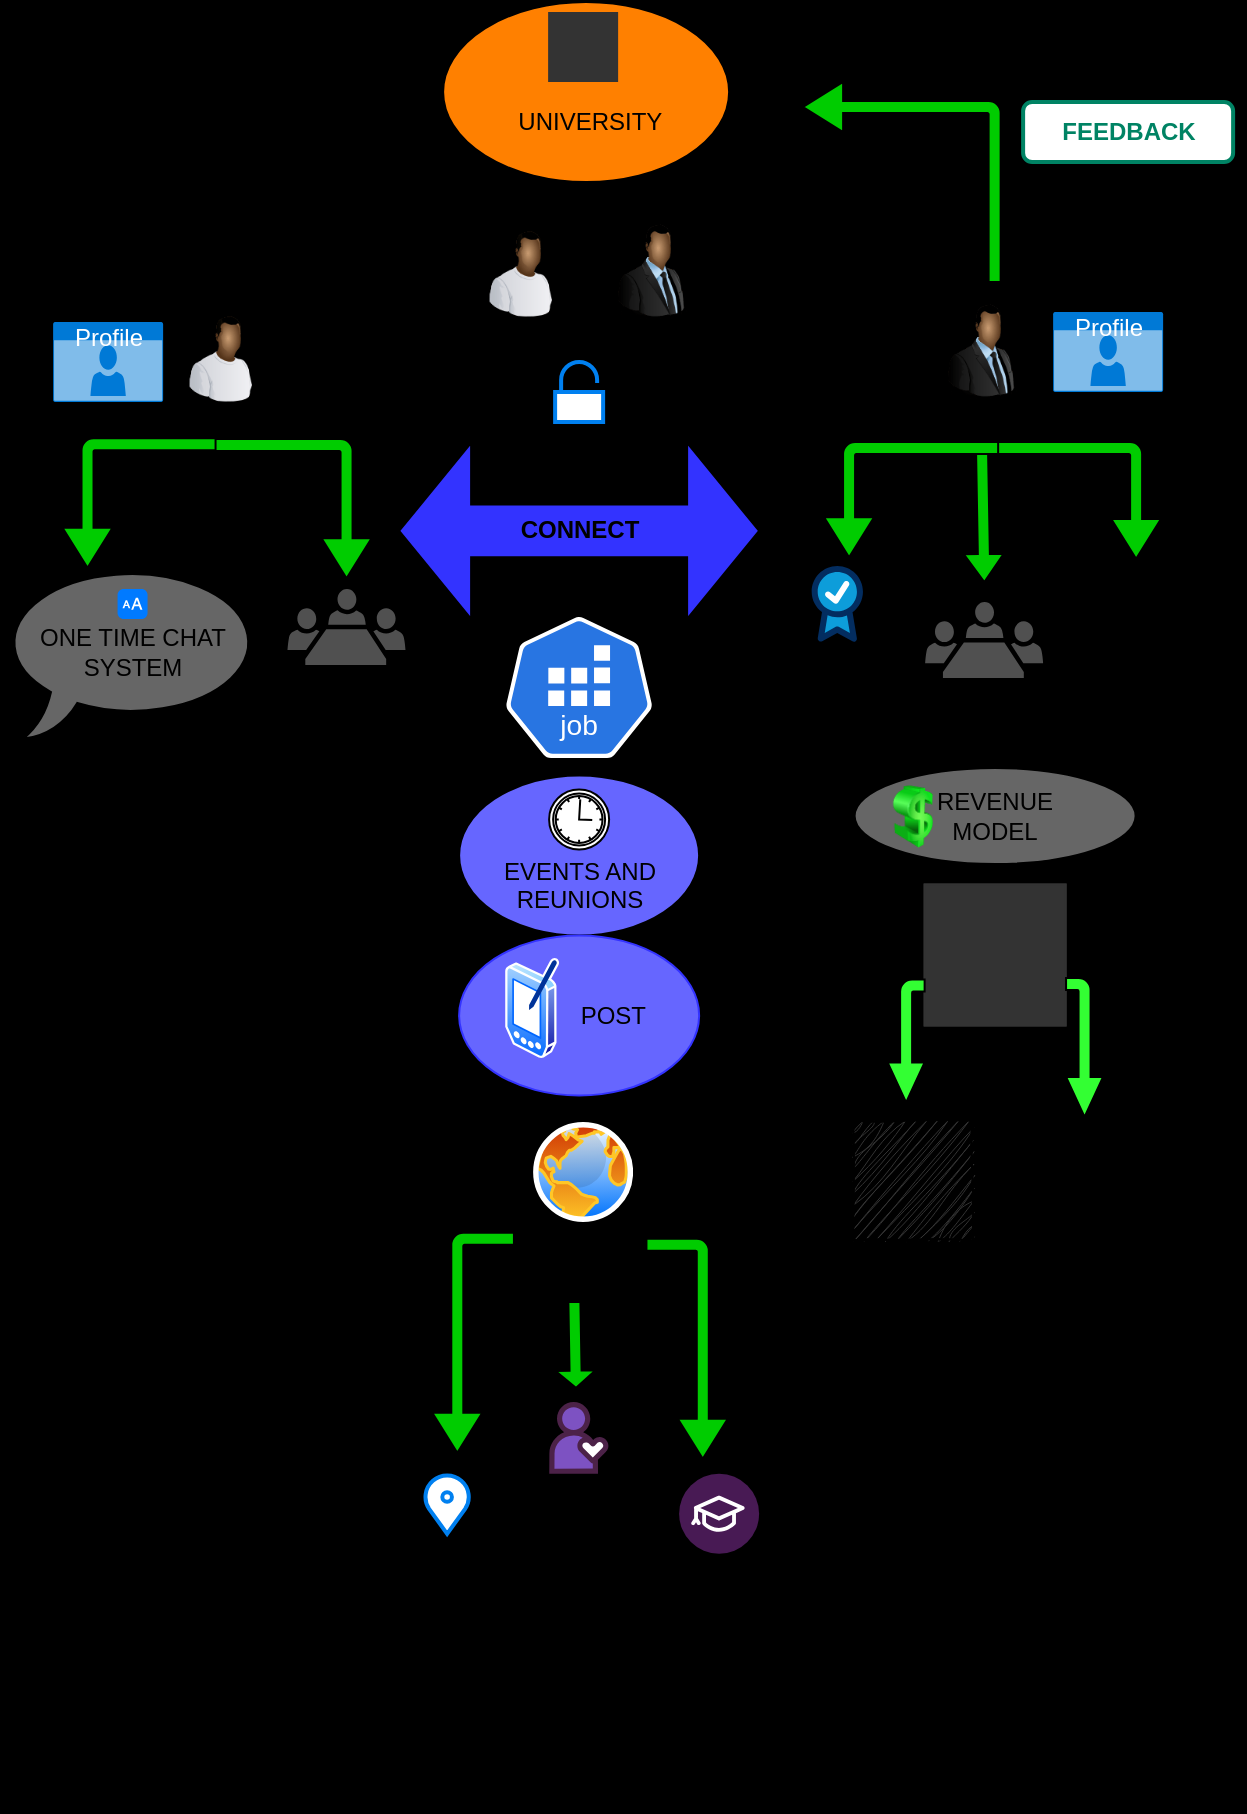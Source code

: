 <mxfile version="24.7.12">
  <diagram name="Page-1" id="2a19thuYVD6KIKSAlmyX">
    <mxGraphModel dx="1764" dy="1036" grid="1" gridSize="10" guides="1" tooltips="1" connect="1" arrows="1" fold="1" page="1" pageScale="1" pageWidth="850" pageHeight="1100" background="#000000" math="0" shadow="0">
      <root>
        <mxCell id="0" />
        <mxCell id="1" parent="0" />
        <mxCell id="e3WXoAi0lVYZwH6KxabU-30" value="" style="image;html=1;image=img/lib/clip_art/people/Suit_Man_Black_128x128.png;fillOpacity=100;" vertex="1" parent="1">
          <mxGeometry x="400.56" y="208" width="50" height="50" as="geometry" />
        </mxCell>
        <mxCell id="e3WXoAi0lVYZwH6KxabU-31" value="" style="endArrow=none;html=1;rounded=0;" edge="1" parent="1">
          <mxGeometry width="50" height="50" relative="1" as="geometry">
            <mxPoint x="380.56" y="268" as="sourcePoint" />
            <mxPoint x="410.56" y="198" as="targetPoint" />
          </mxGeometry>
        </mxCell>
        <mxCell id="e3WXoAi0lVYZwH6KxabU-32" value="" style="image;html=1;image=img/lib/clip_art/people/Worker_Black_128x128.png" vertex="1" parent="1">
          <mxGeometry x="330.56" y="208" width="60" height="50" as="geometry" />
        </mxCell>
        <mxCell id="e3WXoAi0lVYZwH6KxabU-33" value="" style="html=1;verticalLabelPosition=bottom;align=center;labelBackgroundColor=#ffffff;verticalAlign=top;strokeWidth=2;strokeColor=#0080F0;shadow=0;dashed=0;shape=mxgraph.ios7.icons.unlocked;" vertex="1" parent="1">
          <mxGeometry x="376.56" y="278" width="24" height="30" as="geometry" />
        </mxCell>
        <mxCell id="e3WXoAi0lVYZwH6KxabU-34" value="" style="shape=singleArrow;direction=north;whiteSpace=wrap;html=1;rotation=-181;fillColor=#00CC00;" vertex="1" parent="1">
          <mxGeometry x="580.56" y="318" width="20" height="70" as="geometry" />
        </mxCell>
        <mxCell id="e3WXoAi0lVYZwH6KxabU-35" value="" style="shape=crossbar;whiteSpace=wrap;html=1;rounded=1;direction=south;" vertex="1" parent="1">
          <mxGeometry x="378.56" y="318" width="20" height="340" as="geometry" />
        </mxCell>
        <mxCell id="e3WXoAi0lVYZwH6KxabU-36" value="&lt;b&gt;CONNECT&lt;/b&gt;" style="shape=doubleArrow;whiteSpace=wrap;html=1;fillColor=#3333FF;" vertex="1" parent="1">
          <mxGeometry x="298.56" y="318.47" width="180" height="88" as="geometry" />
        </mxCell>
        <mxCell id="e3WXoAi0lVYZwH6KxabU-37" value="" style="image;html=1;image=img/lib/clip_art/people/Suit_Man_Black_128x128.png;fillOpacity=100;" vertex="1" parent="1">
          <mxGeometry x="565.56" y="248" width="50" height="50" as="geometry" />
        </mxCell>
        <mxCell id="e3WXoAi0lVYZwH6KxabU-38" value="" style="image;html=1;image=img/lib/clip_art/people/Worker_Black_128x128.png" vertex="1" parent="1">
          <mxGeometry x="180.56" y="250.5" width="60" height="50" as="geometry" />
        </mxCell>
        <mxCell id="e3WXoAi0lVYZwH6KxabU-39" value="Profile" style="html=1;whiteSpace=wrap;strokeColor=none;fillColor=#0079D6;labelPosition=center;verticalLabelPosition=middle;verticalAlign=top;align=center;fontSize=12;outlineConnect=0;spacingTop=-6;fontColor=#FFFFFF;sketch=0;shape=mxgraph.sitemap.profile;" vertex="1" parent="1">
          <mxGeometry x="125.56" y="258" width="55" height="40" as="geometry" />
        </mxCell>
        <mxCell id="e3WXoAi0lVYZwH6KxabU-40" value="" style="html=1;shadow=0;dashed=0;align=center;verticalAlign=middle;shape=mxgraph.arrows2.bendArrow;dy=3;dx=20;notch=0;arrowHead=25;rounded=1;rotation=90;fillColor=#00CC00;" vertex="1" parent="1">
          <mxGeometry x="582.59" y="279.47" width="58.44" height="135.5" as="geometry" />
        </mxCell>
        <mxCell id="e3WXoAi0lVYZwH6KxabU-41" value="" style="shape=image;html=1;verticalAlign=top;verticalLabelPosition=bottom;labelBackgroundColor=#ffffff;imageAspect=0;aspect=fixed;image=https://cdn4.iconfinder.com/data/icons/money-and-currency-10/32/Donation-128.png" vertex="1" parent="1">
          <mxGeometry x="641.37" y="380.0" width="48" height="48" as="geometry" />
        </mxCell>
        <mxCell id="e3WXoAi0lVYZwH6KxabU-42" value="" style="html=1;shadow=0;dashed=0;align=center;verticalAlign=middle;shape=mxgraph.arrows2.bendArrow;dy=3;dx=20;notch=0;arrowHead=25;rounded=1;rotation=90;flipH=0;flipV=1;fillColor=#00CC00;" vertex="1" parent="1">
          <mxGeometry x="525.72" y="303.31" width="57.66" height="87.03" as="geometry" />
        </mxCell>
        <mxCell id="e3WXoAi0lVYZwH6KxabU-43" value="" style="verticalLabelPosition=bottom;aspect=fixed;html=1;shape=mxgraph.salesforce.success;" vertex="1" parent="1">
          <mxGeometry x="504.76" y="380" width="25.8" height="37.94" as="geometry" />
        </mxCell>
        <mxCell id="e3WXoAi0lVYZwH6KxabU-44" value="Profile" style="html=1;whiteSpace=wrap;strokeColor=none;fillColor=#0079D6;labelPosition=center;verticalLabelPosition=middle;verticalAlign=top;align=center;fontSize=12;outlineConnect=0;spacingTop=-6;fontColor=#FFFFFF;sketch=0;shape=mxgraph.sitemap.profile;" vertex="1" parent="1">
          <mxGeometry x="625.56" y="253" width="55" height="40" as="geometry" />
        </mxCell>
        <mxCell id="e3WXoAi0lVYZwH6KxabU-45" value="" style="sketch=0;pointerEvents=1;shadow=0;dashed=0;html=1;strokeColor=none;fillColor=#505050;labelPosition=center;verticalLabelPosition=bottom;verticalAlign=top;outlineConnect=0;align=center;shape=mxgraph.office.users.meeting;" vertex="1" parent="1">
          <mxGeometry x="561.56" y="398" width="59" height="38" as="geometry" />
        </mxCell>
        <mxCell id="e3WXoAi0lVYZwH6KxabU-46" value="WEBINAR" style="text;html=1;align=center;verticalAlign=middle;resizable=0;points=[];autosize=1;strokeColor=none;fillColor=none;" vertex="1" parent="1">
          <mxGeometry x="551.06" y="436" width="80" height="30" as="geometry" />
        </mxCell>
        <mxCell id="e3WXoAi0lVYZwH6KxabU-47" value="SUCCESS STORY" style="text;html=1;align=center;verticalAlign=middle;resizable=0;points=[];autosize=1;strokeColor=none;fillColor=none;" vertex="1" parent="1">
          <mxGeometry x="431.56" y="420" width="130" height="30" as="geometry" />
        </mxCell>
        <mxCell id="e3WXoAi0lVYZwH6KxabU-48" value="DONATION" style="text;html=1;align=center;verticalAlign=middle;resizable=0;points=[];autosize=1;strokeColor=none;fillColor=none;" vertex="1" parent="1">
          <mxGeometry x="631.06" y="420" width="90" height="30" as="geometry" />
        </mxCell>
        <mxCell id="e3WXoAi0lVYZwH6KxabU-49" value="&lt;div&gt;&lt;br&gt;&lt;/div&gt;&lt;div&gt;&lt;br&gt;&lt;/div&gt;&lt;div&gt;&amp;nbsp;UNIVERSITY&lt;/div&gt;" style="ellipse;whiteSpace=wrap;html=1;fillColor=#FF8000;" vertex="1" parent="1">
          <mxGeometry x="320.56" y="98" width="143" height="90" as="geometry" />
        </mxCell>
        <mxCell id="e3WXoAi0lVYZwH6KxabU-50" value="" style="html=1;shadow=0;dashed=0;align=center;verticalAlign=middle;shape=mxgraph.arrows2.bendArrow;dy=3;dx=20;notch=0;arrowHead=25;rounded=1;rotation=0;flipH=1;fillColor=#00CC00;" vertex="1" parent="1">
          <mxGeometry x="500.56" y="138" width="98.75" height="100" as="geometry" />
        </mxCell>
        <mxCell id="e3WXoAi0lVYZwH6KxabU-51" value="FEEDBACK" style="dashed=0;html=1;rounded=1;strokeColor=#008364;fontSize=12;align=center;fontStyle=1;strokeWidth=2;fontColor=#008364" vertex="1" parent="1">
          <mxGeometry x="610.56" y="148" width="105" height="30" as="geometry" />
        </mxCell>
        <mxCell id="e3WXoAi0lVYZwH6KxabU-52" value="&lt;br&gt;&lt;div&gt;&lt;br&gt;&lt;/div&gt;&lt;div&gt;EVENTS AND REUNIONS&lt;/div&gt;" style="ellipse;whiteSpace=wrap;html=1;fillColor=#6666FF;" vertex="1" parent="1">
          <mxGeometry x="328.56" y="484.75" width="120" height="80" as="geometry" />
        </mxCell>
        <mxCell id="e3WXoAi0lVYZwH6KxabU-53" value="&amp;nbsp;&amp;nbsp;&amp;nbsp;&amp;nbsp;&amp;nbsp;&amp;nbsp;&amp;nbsp;&amp;nbsp;&amp;nbsp; POST" style="ellipse;whiteSpace=wrap;html=1;strokeColor=#3333FF;fillColor=#6666FF;" vertex="1" parent="1">
          <mxGeometry x="328.56" y="564.75" width="120" height="80" as="geometry" />
        </mxCell>
        <mxCell id="e3WXoAi0lVYZwH6KxabU-54" value="YEAR" style="text;html=1;align=center;verticalAlign=middle;resizable=0;points=[];autosize=1;strokeColor=none;fillColor=none;" vertex="1" parent="1">
          <mxGeometry x="428.56" y="873.9" width="60" height="30" as="geometry" />
        </mxCell>
        <mxCell id="e3WXoAi0lVYZwH6KxabU-55" value="" style="aspect=fixed;sketch=0;html=1;dashed=0;whitespace=wrap;verticalLabelPosition=bottom;verticalAlign=top;fillColor=#2875E2;strokeColor=#ffffff;points=[[0.005,0.63,0],[0.1,0.2,0],[0.9,0.2,0],[0.5,0,0],[0.995,0.63,0],[0.72,0.99,0],[0.5,1,0],[0.28,0.99,0]];shape=mxgraph.kubernetes.icon2;kubernetesLabel=1;prIcon=job" vertex="1" parent="1">
          <mxGeometry x="351.84" y="405.5" width="73.44" height="70.5" as="geometry" />
        </mxCell>
        <mxCell id="e3WXoAi0lVYZwH6KxabU-56" value="" style="image;aspect=fixed;perimeter=ellipsePerimeter;html=1;align=center;shadow=0;dashed=0;spacingTop=3;image=img/lib/active_directory/pda.svg;" vertex="1" parent="1">
          <mxGeometry x="351.56" y="576" width="27" height="50" as="geometry" />
        </mxCell>
        <mxCell id="e3WXoAi0lVYZwH6KxabU-57" value="" style="html=1;shadow=0;dashed=0;align=center;verticalAlign=middle;shape=mxgraph.arrows2.bendArrow;dy=3;dx=20;notch=0;arrowHead=25;rounded=1;rotation=90;flipH=0;flipV=1;fillColor=#00CC00;" vertex="1" parent="1">
          <mxGeometry x="280.56" y="748" width="110" height="40.81" as="geometry" />
        </mxCell>
        <mxCell id="e3WXoAi0lVYZwH6KxabU-58" value="" style="shape=singleArrow;direction=north;whiteSpace=wrap;html=1;rotation=-181;fillColor=#00CC00;" vertex="1" parent="1">
          <mxGeometry x="376.56" y="748" width="20" height="42.94" as="geometry" />
        </mxCell>
        <mxCell id="e3WXoAi0lVYZwH6KxabU-59" value="" style="html=1;shadow=0;dashed=0;align=center;verticalAlign=middle;shape=mxgraph.arrows2.bendArrow;dy=3;dx=20;notch=0;arrowHead=25;rounded=1;rotation=90;fillColor=#00CC00;" vertex="1" parent="1">
          <mxGeometry x="387.56" y="751" width="110" height="40.66" as="geometry" />
        </mxCell>
        <mxCell id="e3WXoAi0lVYZwH6KxabU-60" value="" style="html=1;verticalLabelPosition=bottom;align=center;labelBackgroundColor=#ffffff;verticalAlign=top;strokeWidth=2;strokeColor=#0080F0;shadow=0;dashed=0;shape=mxgraph.ios7.icons.location;" vertex="1" parent="1">
          <mxGeometry x="310.56" y="833.9" width="24" height="30" as="geometry" />
        </mxCell>
        <mxCell id="e3WXoAi0lVYZwH6KxabU-61" value="" style="image;aspect=fixed;perimeter=ellipsePerimeter;html=1;align=center;shadow=0;dashed=0;spacingTop=3;image=img/lib/active_directory/internet_globe.svg;" vertex="1" parent="1">
          <mxGeometry x="365.56" y="658" width="50" height="50" as="geometry" />
        </mxCell>
        <mxCell id="e3WXoAi0lVYZwH6KxabU-62" value="&lt;div&gt;ALUMNI&lt;/div&gt;&lt;div&gt;&amp;nbsp;SUGGESTION&lt;/div&gt;" style="text;html=1;align=center;verticalAlign=middle;resizable=0;points=[];autosize=1;strokeColor=none;fillColor=none;" vertex="1" parent="1">
          <mxGeometry x="333.56" y="708" width="110" height="40" as="geometry" />
        </mxCell>
        <mxCell id="e3WXoAi0lVYZwH6KxabU-63" value="" style="verticalLabelPosition=bottom;aspect=fixed;html=1;shape=mxgraph.salesforce.philantrophy;" vertex="1" parent="1">
          <mxGeometry x="373.56" y="798" width="29.8" height="35.9" as="geometry" />
        </mxCell>
        <mxCell id="e3WXoAi0lVYZwH6KxabU-64" value="LOCATION" style="text;html=1;align=center;verticalAlign=middle;resizable=0;points=[];autosize=1;strokeColor=none;fillColor=none;" vertex="1" parent="1">
          <mxGeometry x="282.56" y="868" width="80" height="30" as="geometry" />
        </mxCell>
        <mxCell id="e3WXoAi0lVYZwH6KxabU-65" value="INTEREST" style="text;html=1;align=center;verticalAlign=middle;resizable=0;points=[];autosize=1;strokeColor=none;fillColor=none;" vertex="1" parent="1">
          <mxGeometry x="346.56" y="838.9" width="80" height="30" as="geometry" />
        </mxCell>
        <mxCell id="e3WXoAi0lVYZwH6KxabU-66" value="" style="verticalLabelPosition=bottom;aspect=fixed;html=1;shape=mxgraph.salesforce.education2;" vertex="1" parent="1">
          <mxGeometry x="438.56" y="833.9" width="40" height="40" as="geometry" />
        </mxCell>
        <mxCell id="e3WXoAi0lVYZwH6KxabU-67" value="" style="points=[[0.145,0.145,0],[0.5,0,0],[0.855,0.145,0],[1,0.5,0],[0.855,0.855,0],[0.5,1,0],[0.145,0.855,0],[0,0.5,0]];shape=mxgraph.bpmn.event;html=1;verticalLabelPosition=bottom;labelBackgroundColor=#ffffff;verticalAlign=top;align=center;perimeter=ellipsePerimeter;outlineConnect=0;aspect=fixed;outline=catching;symbol=timer;" vertex="1" parent="1">
          <mxGeometry x="373.56" y="491.75" width="30" height="30" as="geometry" />
        </mxCell>
        <mxCell id="e3WXoAi0lVYZwH6KxabU-68" value="" style="sketch=0;pointerEvents=1;shadow=0;dashed=0;html=1;strokeColor=none;fillColor=#505050;labelPosition=center;verticalLabelPosition=bottom;verticalAlign=top;outlineConnect=0;align=center;shape=mxgraph.office.users.meeting;" vertex="1" parent="1">
          <mxGeometry x="242.74" y="391.47" width="59" height="38" as="geometry" />
        </mxCell>
        <mxCell id="e3WXoAi0lVYZwH6KxabU-69" value="&lt;div&gt;ATTEND &lt;br&gt;&lt;/div&gt;&lt;div&gt;WEBINAR&lt;br&gt;&lt;/div&gt;" style="text;html=1;align=center;verticalAlign=middle;resizable=0;points=[];autosize=1;strokeColor=none;fillColor=none;" vertex="1" parent="1">
          <mxGeometry x="232.24" y="441" width="80" height="40" as="geometry" />
        </mxCell>
        <mxCell id="e3WXoAi0lVYZwH6KxabU-70" value="" style="html=1;shadow=0;dashed=0;align=center;verticalAlign=middle;shape=mxgraph.arrows2.bendArrow;dy=3;dx=20;notch=0;arrowHead=25;rounded=1;rotation=90;flipH=0;flipV=1;fillColor=#00CC00;" vertex="1" parent="1">
          <mxGeometry x="138.66" y="307.73" width="64.75" height="81.55" as="geometry" />
        </mxCell>
        <mxCell id="e3WXoAi0lVYZwH6KxabU-71" value="&lt;div&gt;ONE TIME CHAT&lt;/div&gt;&lt;div&gt;SYSTEM&lt;br&gt;&lt;/div&gt;" style="whiteSpace=wrap;html=1;shape=mxgraph.basic.oval_callout;fillColor=#666666;" vertex="1" parent="1">
          <mxGeometry x="100" y="380" width="130.56" height="86.25" as="geometry" />
        </mxCell>
        <mxCell id="e3WXoAi0lVYZwH6KxabU-72" value="" style="shape=image;verticalAlign=top;verticalLabelPosition=bottom;labelBackgroundColor=#ffffff;imageAspect=0;aspect=fixed;image=https://cdn4.iconfinder.com/data/icons/aiga-symbol-signs/441/aiga_cashier-128.png;imageBackground=#333333;imageBorder=#333333;shadow=1;" vertex="1" parent="1">
          <mxGeometry x="561.31" y="539.25" width="70.5" height="70.5" as="geometry" />
        </mxCell>
        <mxCell id="e3WXoAi0lVYZwH6KxabU-74" value="" style="html=1;shadow=0;dashed=0;align=center;verticalAlign=middle;shape=mxgraph.arrows2.bendArrow;dy=3;dx=20;notch=0;arrowHead=25;rounded=1;rotation=90;flipH=0;flipV=1;fillColor=#33FF33;" vertex="1" parent="1">
          <mxGeometry x="521.34" y="608.22" width="61.44" height="18.5" as="geometry" />
        </mxCell>
        <mxCell id="e3WXoAi0lVYZwH6KxabU-75" value="" style="shape=image;html=1;verticalAlign=top;verticalLabelPosition=bottom;labelBackgroundColor=#ffffff;imageAspect=0;aspect=fixed;image=https://cdn2.iconfinder.com/data/icons/seo-web-1-filled-outline/64/video_ads-advertisement-video_marketing-128.png;imageBorder=default;shadow=1;sketch=1;curveFitting=1;jiggle=2;imageBackground=#333333;" vertex="1" parent="1">
          <mxGeometry x="525.44" y="657.25" width="60" height="60" as="geometry" />
        </mxCell>
        <mxCell id="e3WXoAi0lVYZwH6KxabU-76" value="&lt;div&gt;REVENUE&lt;/div&gt;&lt;div&gt;MODEL&lt;br&gt;&lt;/div&gt;" style="ellipse;whiteSpace=wrap;html=1;fillColor=#666666;" vertex="1" parent="1">
          <mxGeometry x="526.31" y="481" width="140.5" height="48" as="geometry" />
        </mxCell>
        <mxCell id="e3WXoAi0lVYZwH6KxabU-77" value="ADVERTISEMENT" style="text;html=1;align=center;verticalAlign=middle;resizable=0;points=[];autosize=1;strokeColor=none;fillColor=none;" vertex="1" parent="1">
          <mxGeometry x="494.06" y="727.25" width="130" height="30" as="geometry" />
        </mxCell>
        <mxCell id="e3WXoAi0lVYZwH6KxabU-78" value="" style="shape=image;html=1;verticalAlign=top;verticalLabelPosition=bottom;labelBackgroundColor=#ffffff;imageAspect=0;aspect=fixed;image=https://cdn4.iconfinder.com/data/icons/money-and-currency-10/32/Donation-128.png" vertex="1" parent="1">
          <mxGeometry x="622.18" y="660.06" width="67.19" height="67.19" as="geometry" />
        </mxCell>
        <mxCell id="e3WXoAi0lVYZwH6KxabU-79" value="&lt;div&gt;DONATION&lt;/div&gt;&lt;div&gt;COMMISSION&lt;br&gt;&lt;/div&gt;" style="text;html=1;align=center;verticalAlign=middle;resizable=0;points=[];autosize=1;strokeColor=none;fillColor=none;" vertex="1" parent="1">
          <mxGeometry x="621.06" y="720.25" width="100" height="40" as="geometry" />
        </mxCell>
        <mxCell id="e3WXoAi0lVYZwH6KxabU-80" value="" style="image;html=1;image=img/lib/clip_art/finance/Dollar_128x128.png" vertex="1" parent="1">
          <mxGeometry x="545.44" y="485.25" width="20" height="40" as="geometry" />
        </mxCell>
        <mxCell id="e3WXoAi0lVYZwH6KxabU-81" value="" style="html=1;strokeWidth=1;shadow=0;dashed=0;shape=mxgraph.ios7.misc.text_size;fillColor=#007AFF;strokeColor=none;buttonText=;strokeColor2=#222222;fontColor=#222222;fontSize=8;verticalLabelPosition=bottom;verticalAlign=top;align=center;sketch=0;" vertex="1" parent="1">
          <mxGeometry x="157.78" y="391.47" width="15" height="15" as="geometry" />
        </mxCell>
        <mxCell id="e3WXoAi0lVYZwH6KxabU-82" value="" style="html=1;shadow=0;dashed=0;align=center;verticalAlign=middle;shape=mxgraph.arrows2.bendArrow;dy=3;dx=20;notch=0;arrowHead=25;rounded=1;rotation=90;flipH=0;flipV=0;fillColor=#00CC00;" vertex="1" parent="1">
          <mxGeometry x="211" y="312.34" width="69.56" height="78" as="geometry" />
        </mxCell>
        <mxCell id="e3WXoAi0lVYZwH6KxabU-83" value="" style="shape=image;html=1;verticalAlign=top;verticalLabelPosition=bottom;labelBackgroundColor=#ffffff;imageAspect=0;aspect=fixed;image=https://cdn4.iconfinder.com/data/icons/essential-app-1/16/education-degree-course-university-college-128.png;imageBackground=#333333;" vertex="1" parent="1">
          <mxGeometry x="373.06" y="103" width="35" height="35" as="geometry" />
        </mxCell>
        <mxCell id="e3WXoAi0lVYZwH6KxabU-84" value="" style="shape=crossbar;whiteSpace=wrap;html=1;rounded=1;direction=south;" vertex="1" parent="1">
          <mxGeometry x="376.56" y="868" width="20" height="134.1" as="geometry" />
        </mxCell>
        <mxCell id="e3WXoAi0lVYZwH6KxabU-85" value="" style="html=1;shadow=0;dashed=0;align=center;verticalAlign=middle;shape=mxgraph.arrows2.bendArrow;dy=3;dx=20;notch=0;arrowHead=25;rounded=1;rotation=90;flipH=0;flipV=0;fillColor=#33FF33;" vertex="1" parent="1">
          <mxGeometry x="606.56" y="611.5" width="69.44" height="18.5" as="geometry" />
        </mxCell>
      </root>
    </mxGraphModel>
  </diagram>
</mxfile>
